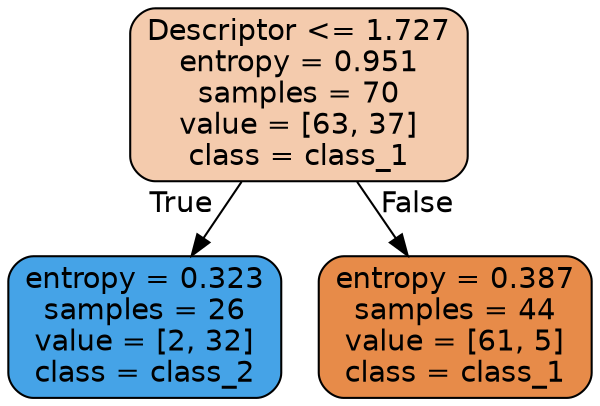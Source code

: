digraph Tree {
node [shape=box, style="filled, rounded", color="black", fontname="helvetica"] ;
edge [fontname="helvetica"] ;
0 [label="Descriptor <= 1.727\nentropy = 0.951\nsamples = 70\nvalue = [63, 37]\nclass = class_1", fillcolor="#f4cbad"] ;
1 [label="entropy = 0.323\nsamples = 26\nvalue = [2, 32]\nclass = class_2", fillcolor="#45a3e7"] ;
0 -> 1 [labeldistance=2.5, labelangle=45, headlabel="True"] ;
2 [label="entropy = 0.387\nsamples = 44\nvalue = [61, 5]\nclass = class_1", fillcolor="#e78b49"] ;
0 -> 2 [labeldistance=2.5, labelangle=-45, headlabel="False"] ;
}